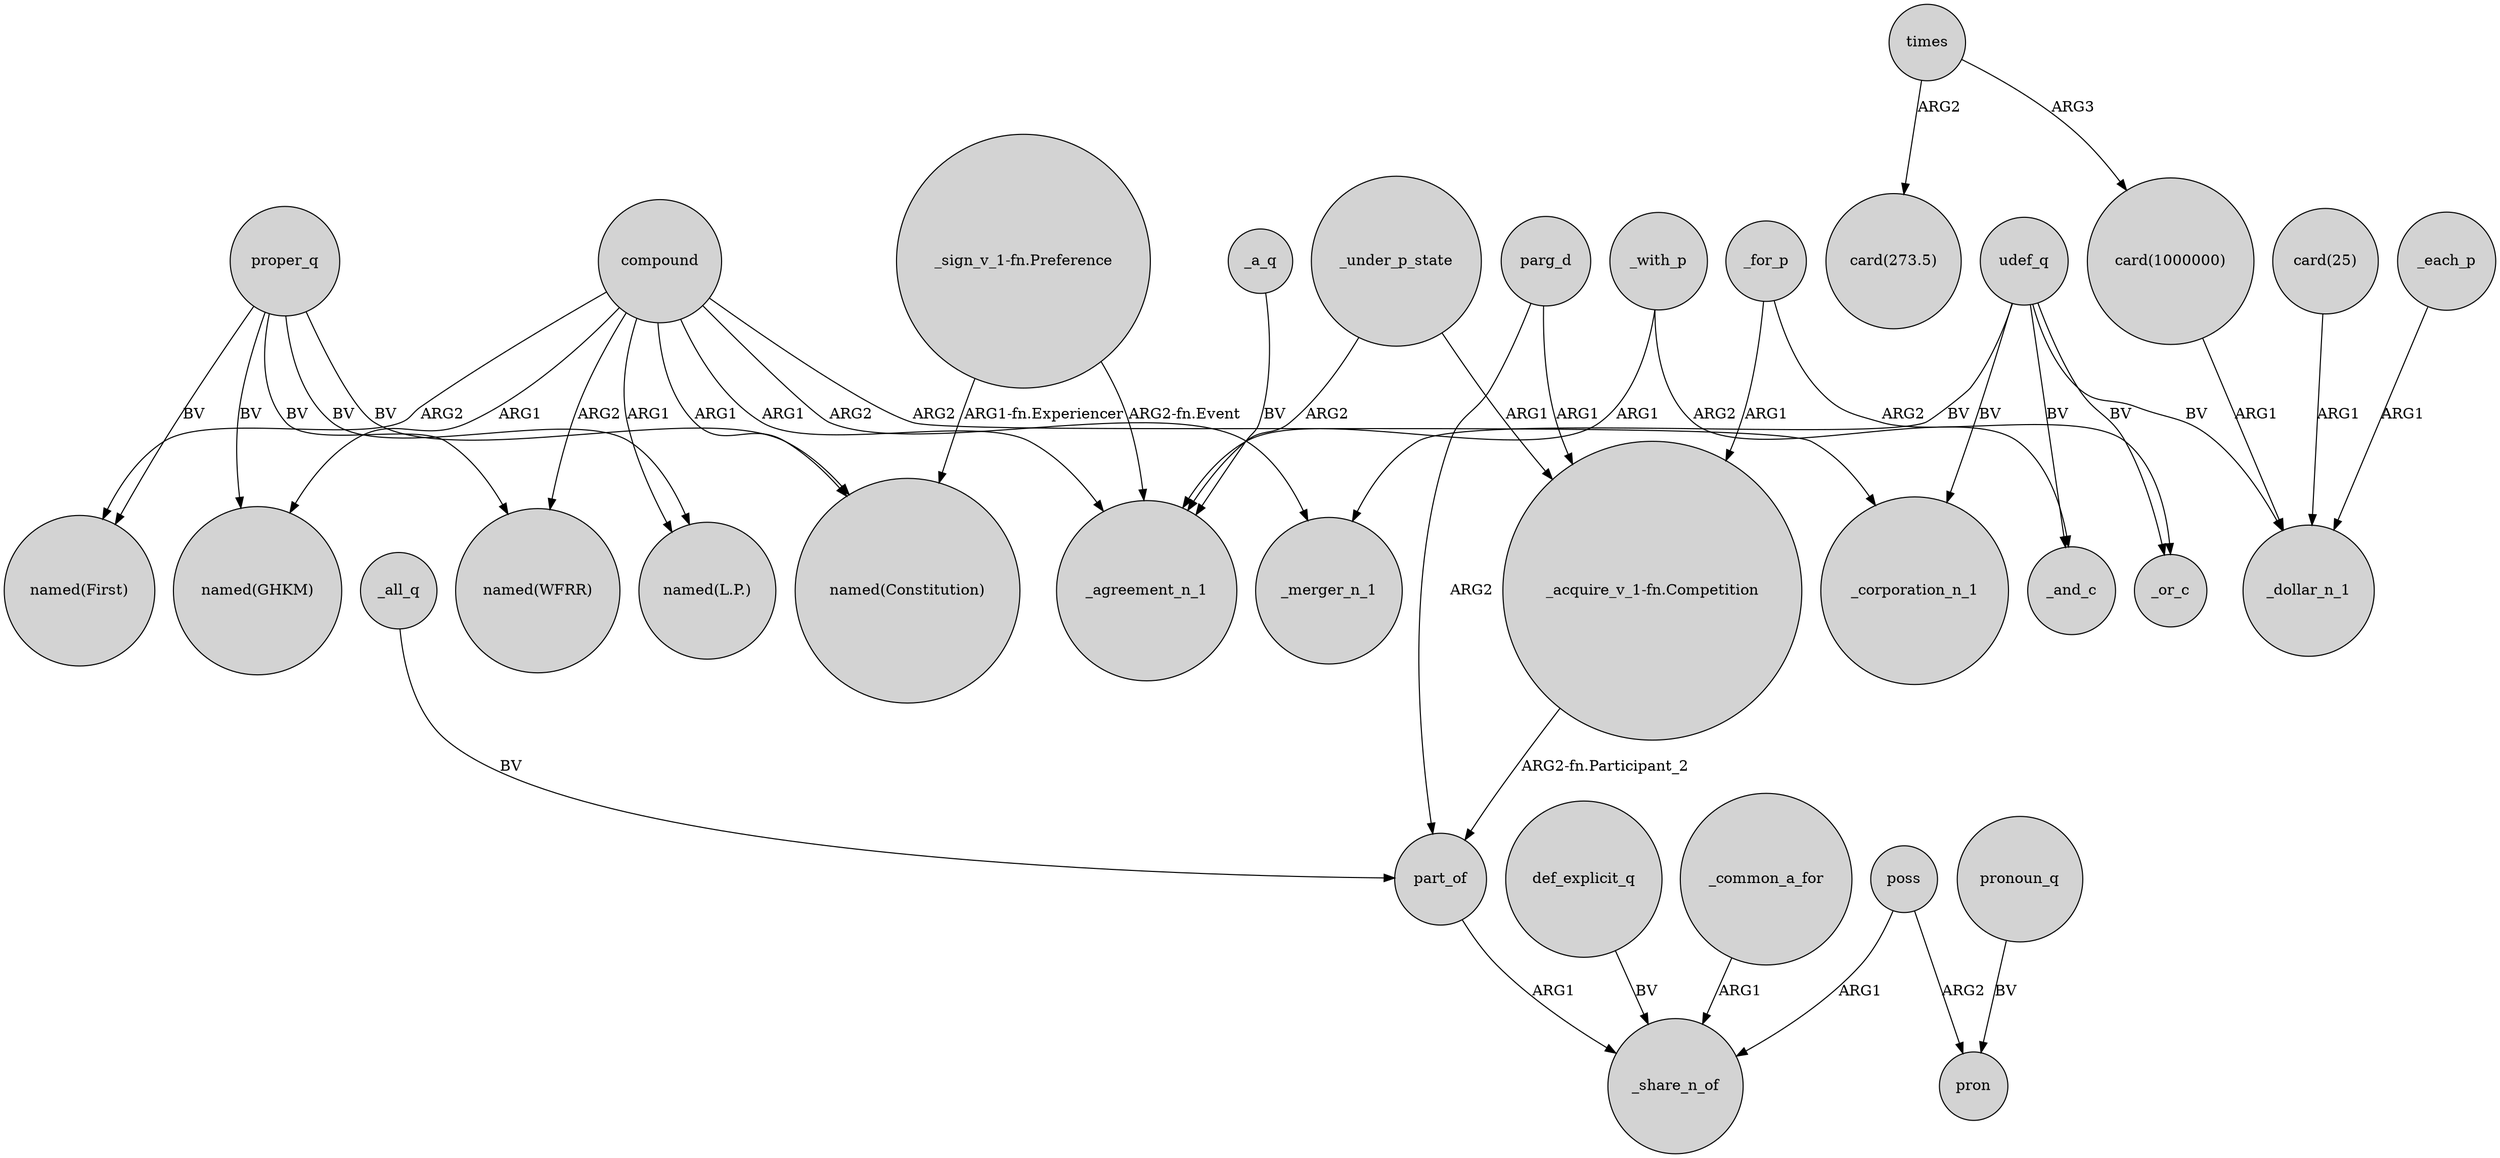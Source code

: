digraph {
	node [shape=circle style=filled]
	parg_d -> part_of [label=ARG2]
	"card(25)" -> _dollar_n_1 [label=ARG1]
	compound -> "named(Constitution)" [label=ARG1]
	_all_q -> part_of [label=BV]
	proper_q -> "named(WFRR)" [label=BV]
	compound -> "named(First)" [label=ARG2]
	poss -> _share_n_of [label=ARG1]
	part_of -> _share_n_of [label=ARG1]
	_with_p -> _agreement_n_1 [label=ARG1]
	udef_q -> _dollar_n_1 [label=BV]
	compound -> "named(WFRR)" [label=ARG2]
	proper_q -> "named(L.P.)" [label=BV]
	def_explicit_q -> _share_n_of [label=BV]
	udef_q -> _or_c [label=BV]
	compound -> "named(L.P.)" [label=ARG1]
	udef_q -> _corporation_n_1 [label=BV]
	proper_q -> "named(GHKM)" [label=BV]
	proper_q -> "named(Constitution)" [label=BV]
	_common_a_for -> _share_n_of [label=ARG1]
	_under_p_state -> "_acquire_v_1-fn.Competition" [label=ARG1]
	_each_p -> _dollar_n_1 [label=ARG1]
	compound -> _merger_n_1 [label=ARG2]
	udef_q -> _and_c [label=BV]
	"_sign_v_1-fn.Preference" -> _agreement_n_1 [label="ARG2-fn.Event"]
	proper_q -> "named(First)" [label=BV]
	times -> "card(273.5)" [label=ARG2]
	poss -> pron [label=ARG2]
	_for_p -> "_acquire_v_1-fn.Competition" [label=ARG1]
	_under_p_state -> _agreement_n_1 [label=ARG2]
	parg_d -> "_acquire_v_1-fn.Competition" [label=ARG1]
	compound -> _agreement_n_1 [label=ARG1]
	udef_q -> _merger_n_1 [label=BV]
	"card(1000000)" -> _dollar_n_1 [label=ARG1]
	pronoun_q -> pron [label=BV]
	_for_p -> _or_c [label=ARG2]
	_a_q -> _agreement_n_1 [label=BV]
	"_acquire_v_1-fn.Competition" -> part_of [label="ARG2-fn.Participant_2"]
	compound -> _corporation_n_1 [label=ARG2]
	_with_p -> _and_c [label=ARG2]
	times -> "card(1000000)" [label=ARG3]
	compound -> "named(GHKM)" [label=ARG1]
	"_sign_v_1-fn.Preference" -> "named(Constitution)" [label="ARG1-fn.Experiencer"]
}
